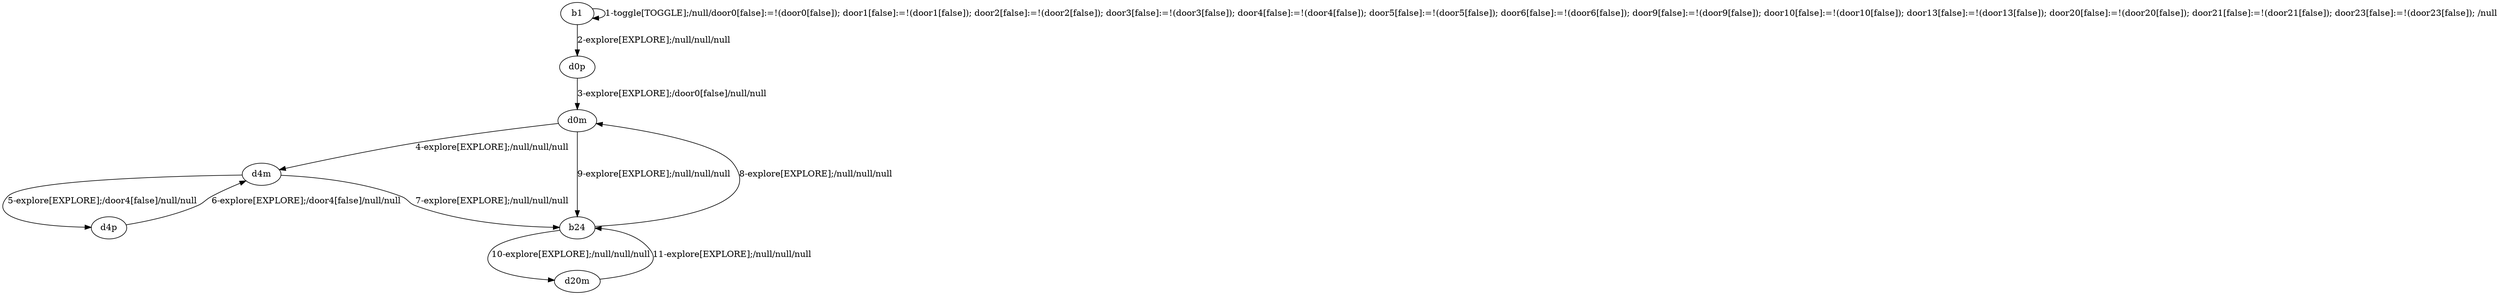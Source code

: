 # Total number of goals covered by this test: 1
# d20m --> b24

digraph g {
"b1" -> "b1" [label = "1-toggle[TOGGLE];/null/door0[false]:=!(door0[false]); door1[false]:=!(door1[false]); door2[false]:=!(door2[false]); door3[false]:=!(door3[false]); door4[false]:=!(door4[false]); door5[false]:=!(door5[false]); door6[false]:=!(door6[false]); door9[false]:=!(door9[false]); door10[false]:=!(door10[false]); door13[false]:=!(door13[false]); door20[false]:=!(door20[false]); door21[false]:=!(door21[false]); door23[false]:=!(door23[false]); /null"];
"b1" -> "d0p" [label = "2-explore[EXPLORE];/null/null/null"];
"d0p" -> "d0m" [label = "3-explore[EXPLORE];/door0[false]/null/null"];
"d0m" -> "d4m" [label = "4-explore[EXPLORE];/null/null/null"];
"d4m" -> "d4p" [label = "5-explore[EXPLORE];/door4[false]/null/null"];
"d4p" -> "d4m" [label = "6-explore[EXPLORE];/door4[false]/null/null"];
"d4m" -> "b24" [label = "7-explore[EXPLORE];/null/null/null"];
"b24" -> "d0m" [label = "8-explore[EXPLORE];/null/null/null"];
"d0m" -> "b24" [label = "9-explore[EXPLORE];/null/null/null"];
"b24" -> "d20m" [label = "10-explore[EXPLORE];/null/null/null"];
"d20m" -> "b24" [label = "11-explore[EXPLORE];/null/null/null"];
}